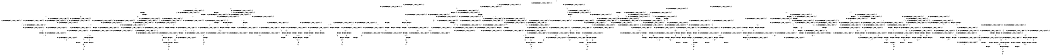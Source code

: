 digraph BCG {
size = "7, 10.5";
center = TRUE;
node [shape = circle];
0 [peripheries = 2];
0 -> 1 [label = "EX !0 !ATOMIC_EXCH_BRANCH (1, +1, TRUE, +0, 3, TRUE) !{0, 1, 2}"];
0 -> 2 [label = "EX !2 !ATOMIC_EXCH_BRANCH (1, +0, TRUE, +0, 1, TRUE) !{0, 1, 2}"];
0 -> 3 [label = "EX !1 !ATOMIC_EXCH_BRANCH (1, +1, TRUE, +1, 1, FALSE) !{0, 1, 2}"];
0 -> 4 [label = "EX !0 !ATOMIC_EXCH_BRANCH (1, +1, TRUE, +0, 3, TRUE) !{0, 1, 2}"];
1 -> 5 [label = "EX !2 !ATOMIC_EXCH_BRANCH (1, +0, TRUE, +0, 1, FALSE) !{0, 1, 2}"];
1 -> 6 [label = "EX !1 !ATOMIC_EXCH_BRANCH (1, +1, TRUE, +1, 1, TRUE) !{0, 1, 2}"];
1 -> 7 [label = "TERMINATE !0"];
2 -> 2 [label = "EX !2 !ATOMIC_EXCH_BRANCH (1, +0, TRUE, +0, 1, TRUE) !{0, 1, 2}"];
2 -> 8 [label = "EX !0 !ATOMIC_EXCH_BRANCH (1, +1, TRUE, +0, 3, TRUE) !{0, 1, 2}"];
2 -> 9 [label = "EX !1 !ATOMIC_EXCH_BRANCH (1, +1, TRUE, +1, 1, FALSE) !{0, 1, 2}"];
2 -> 10 [label = "EX !0 !ATOMIC_EXCH_BRANCH (1, +1, TRUE, +0, 3, TRUE) !{0, 1, 2}"];
3 -> 11 [label = "EX !0 !ATOMIC_EXCH_BRANCH (1, +1, TRUE, +0, 3, FALSE) !{0, 1, 2}"];
3 -> 12 [label = "EX !2 !ATOMIC_EXCH_BRANCH (1, +0, TRUE, +0, 1, FALSE) !{0, 1, 2}"];
3 -> 13 [label = "TERMINATE !1"];
3 -> 14 [label = "EX !0 !ATOMIC_EXCH_BRANCH (1, +1, TRUE, +0, 3, FALSE) !{0, 1, 2}"];
4 -> 15 [label = "EX !1 !ATOMIC_EXCH_BRANCH (1, +1, TRUE, +1, 1, TRUE) !{0, 1, 2}"];
4 -> 16 [label = "EX !2 !ATOMIC_EXCH_BRANCH (1, +0, TRUE, +0, 1, FALSE) !{0, 1, 2}"];
4 -> 17 [label = "EX !1 !ATOMIC_EXCH_BRANCH (1, +1, TRUE, +1, 1, TRUE) !{0, 1, 2}"];
4 -> 18 [label = "TERMINATE !0"];
5 -> 19 [label = "EX !1 !ATOMIC_EXCH_BRANCH (1, +1, TRUE, +1, 1, FALSE) !{0, 1, 2}"];
5 -> 20 [label = "TERMINATE !0"];
5 -> 21 [label = "TERMINATE !2"];
6 -> 6 [label = "EX !1 !ATOMIC_EXCH_BRANCH (1, +1, TRUE, +1, 1, TRUE) !{0, 1, 2}"];
6 -> 22 [label = "EX !2 !ATOMIC_EXCH_BRANCH (1, +0, TRUE, +0, 1, FALSE) !{0, 1, 2}"];
6 -> 23 [label = "TERMINATE !0"];
7 -> 24 [label = "EX !2 !ATOMIC_EXCH_BRANCH (1, +0, TRUE, +0, 1, FALSE) !{1, 2}"];
7 -> 25 [label = "EX !1 !ATOMIC_EXCH_BRANCH (1, +1, TRUE, +1, 1, TRUE) !{1, 2}"];
7 -> 26 [label = "EX !1 !ATOMIC_EXCH_BRANCH (1, +1, TRUE, +1, 1, TRUE) !{1, 2}"];
8 -> 5 [label = "EX !2 !ATOMIC_EXCH_BRANCH (1, +0, TRUE, +0, 1, FALSE) !{0, 1, 2}"];
8 -> 27 [label = "EX !1 !ATOMIC_EXCH_BRANCH (1, +1, TRUE, +1, 1, TRUE) !{0, 1, 2}"];
8 -> 28 [label = "TERMINATE !0"];
9 -> 12 [label = "EX !2 !ATOMIC_EXCH_BRANCH (1, +0, TRUE, +0, 1, FALSE) !{0, 1, 2}"];
9 -> 29 [label = "EX !0 !ATOMIC_EXCH_BRANCH (1, +1, TRUE, +0, 3, FALSE) !{0, 1, 2}"];
9 -> 30 [label = "TERMINATE !1"];
9 -> 31 [label = "EX !0 !ATOMIC_EXCH_BRANCH (1, +1, TRUE, +0, 3, FALSE) !{0, 1, 2}"];
10 -> 32 [label = "EX !1 !ATOMIC_EXCH_BRANCH (1, +1, TRUE, +1, 1, TRUE) !{0, 1, 2}"];
10 -> 16 [label = "EX !2 !ATOMIC_EXCH_BRANCH (1, +0, TRUE, +0, 1, FALSE) !{0, 1, 2}"];
10 -> 33 [label = "EX !1 !ATOMIC_EXCH_BRANCH (1, +1, TRUE, +1, 1, TRUE) !{0, 1, 2}"];
10 -> 34 [label = "TERMINATE !0"];
11 -> 11 [label = "EX !0 !ATOMIC_EXCH_BRANCH (1, +1, TRUE, +1, 2, TRUE) !{0, 1, 2}"];
11 -> 35 [label = "EX !2 !ATOMIC_EXCH_BRANCH (1, +0, TRUE, +0, 1, FALSE) !{0, 1, 2}"];
11 -> 36 [label = "TERMINATE !1"];
11 -> 14 [label = "EX !0 !ATOMIC_EXCH_BRANCH (1, +1, TRUE, +1, 2, TRUE) !{0, 1, 2}"];
12 -> 19 [label = "EX !0 !ATOMIC_EXCH_BRANCH (1, +1, TRUE, +0, 3, TRUE) !{0, 1, 2}"];
12 -> 37 [label = "TERMINATE !2"];
12 -> 38 [label = "TERMINATE !1"];
12 -> 39 [label = "EX !0 !ATOMIC_EXCH_BRANCH (1, +1, TRUE, +0, 3, TRUE) !{0, 1, 2}"];
13 -> 40 [label = "EX !0 !ATOMIC_EXCH_BRANCH (1, +1, TRUE, +0, 3, FALSE) !{0, 2}"];
13 -> 41 [label = "EX !2 !ATOMIC_EXCH_BRANCH (1, +0, TRUE, +0, 1, FALSE) !{0, 2}"];
13 -> 42 [label = "EX !0 !ATOMIC_EXCH_BRANCH (1, +1, TRUE, +0, 3, FALSE) !{0, 2}"];
14 -> 14 [label = "EX !0 !ATOMIC_EXCH_BRANCH (1, +1, TRUE, +1, 2, TRUE) !{0, 1, 2}"];
14 -> 43 [label = "EX !2 !ATOMIC_EXCH_BRANCH (1, +0, TRUE, +0, 1, FALSE) !{0, 1, 2}"];
14 -> 44 [label = "TERMINATE !1"];
15 -> 45 [label = "EX !2 !ATOMIC_EXCH_BRANCH (1, +0, TRUE, +0, 1, FALSE) !{0, 1, 2}"];
15 -> 15 [label = "EX !1 !ATOMIC_EXCH_BRANCH (1, +1, TRUE, +1, 1, TRUE) !{0, 1, 2}"];
15 -> 46 [label = "EX !2 !ATOMIC_EXCH_BRANCH (1, +0, TRUE, +0, 1, FALSE) !{0, 1, 2}"];
15 -> 47 [label = "TERMINATE !0"];
16 -> 48 [label = "EX !1 !ATOMIC_EXCH_BRANCH (1, +1, TRUE, +1, 1, FALSE) !{0, 1, 2}"];
16 -> 39 [label = "EX !1 !ATOMIC_EXCH_BRANCH (1, +1, TRUE, +1, 1, FALSE) !{0, 1, 2}"];
16 -> 49 [label = "TERMINATE !0"];
16 -> 50 [label = "TERMINATE !2"];
17 -> 15 [label = "EX !1 !ATOMIC_EXCH_BRANCH (1, +1, TRUE, +1, 1, TRUE) !{0, 1, 2}"];
17 -> 17 [label = "EX !1 !ATOMIC_EXCH_BRANCH (1, +1, TRUE, +1, 1, TRUE) !{0, 1, 2}"];
17 -> 51 [label = "EX !2 !ATOMIC_EXCH_BRANCH (1, +0, TRUE, +0, 1, FALSE) !{0, 1, 2}"];
17 -> 52 [label = "TERMINATE !0"];
18 -> 53 [label = "EX !2 !ATOMIC_EXCH_BRANCH (1, +0, TRUE, +0, 1, FALSE) !{1, 2}"];
18 -> 54 [label = "EX !1 !ATOMIC_EXCH_BRANCH (1, +1, TRUE, +1, 1, TRUE) !{1, 2}"];
19 -> 55 [label = "TERMINATE !0"];
19 -> 56 [label = "TERMINATE !2"];
19 -> 57 [label = "TERMINATE !1"];
20 -> 58 [label = "EX !1 !ATOMIC_EXCH_BRANCH (1, +1, TRUE, +1, 1, FALSE) !{1, 2}"];
20 -> 59 [label = "TERMINATE !2"];
20 -> 60 [label = "EX !1 !ATOMIC_EXCH_BRANCH (1, +1, TRUE, +1, 1, FALSE) !{1, 2}"];
21 -> 61 [label = "EX !1 !ATOMIC_EXCH_BRANCH (1, +1, TRUE, +1, 1, FALSE) !{0, 1}"];
21 -> 59 [label = "TERMINATE !0"];
22 -> 19 [label = "EX !1 !ATOMIC_EXCH_BRANCH (1, +1, TRUE, +1, 1, FALSE) !{0, 1, 2}"];
22 -> 62 [label = "TERMINATE !0"];
22 -> 63 [label = "TERMINATE !2"];
23 -> 25 [label = "EX !1 !ATOMIC_EXCH_BRANCH (1, +1, TRUE, +1, 1, TRUE) !{1, 2}"];
23 -> 64 [label = "EX !2 !ATOMIC_EXCH_BRANCH (1, +0, TRUE, +0, 1, FALSE) !{1, 2}"];
23 -> 26 [label = "EX !1 !ATOMIC_EXCH_BRANCH (1, +1, TRUE, +1, 1, TRUE) !{1, 2}"];
24 -> 58 [label = "EX !1 !ATOMIC_EXCH_BRANCH (1, +1, TRUE, +1, 1, FALSE) !{1, 2}"];
24 -> 59 [label = "TERMINATE !2"];
24 -> 60 [label = "EX !1 !ATOMIC_EXCH_BRANCH (1, +1, TRUE, +1, 1, FALSE) !{1, 2}"];
25 -> 25 [label = "EX !1 !ATOMIC_EXCH_BRANCH (1, +1, TRUE, +1, 1, TRUE) !{1, 2}"];
25 -> 64 [label = "EX !2 !ATOMIC_EXCH_BRANCH (1, +0, TRUE, +0, 1, FALSE) !{1, 2}"];
25 -> 26 [label = "EX !1 !ATOMIC_EXCH_BRANCH (1, +1, TRUE, +1, 1, TRUE) !{1, 2}"];
26 -> 65 [label = "EX !2 !ATOMIC_EXCH_BRANCH (1, +0, TRUE, +0, 1, FALSE) !{1, 2}"];
26 -> 26 [label = "EX !1 !ATOMIC_EXCH_BRANCH (1, +1, TRUE, +1, 1, TRUE) !{1, 2}"];
26 -> 66 [label = "EX !2 !ATOMIC_EXCH_BRANCH (1, +0, TRUE, +0, 1, FALSE) !{1, 2}"];
27 -> 27 [label = "EX !1 !ATOMIC_EXCH_BRANCH (1, +1, TRUE, +1, 1, TRUE) !{0, 1, 2}"];
27 -> 22 [label = "EX !2 !ATOMIC_EXCH_BRANCH (1, +0, TRUE, +0, 1, FALSE) !{0, 1, 2}"];
27 -> 67 [label = "TERMINATE !0"];
28 -> 24 [label = "EX !2 !ATOMIC_EXCH_BRANCH (1, +0, TRUE, +0, 1, FALSE) !{1, 2}"];
28 -> 68 [label = "EX !1 !ATOMIC_EXCH_BRANCH (1, +1, TRUE, +1, 1, TRUE) !{1, 2}"];
28 -> 69 [label = "EX !1 !ATOMIC_EXCH_BRANCH (1, +1, TRUE, +1, 1, TRUE) !{1, 2}"];
29 -> 29 [label = "EX !0 !ATOMIC_EXCH_BRANCH (1, +1, TRUE, +1, 2, TRUE) !{0, 1, 2}"];
29 -> 35 [label = "EX !2 !ATOMIC_EXCH_BRANCH (1, +0, TRUE, +0, 1, FALSE) !{0, 1, 2}"];
29 -> 70 [label = "TERMINATE !1"];
29 -> 31 [label = "EX !0 !ATOMIC_EXCH_BRANCH (1, +1, TRUE, +1, 2, TRUE) !{0, 1, 2}"];
30 -> 41 [label = "EX !2 !ATOMIC_EXCH_BRANCH (1, +0, TRUE, +0, 1, FALSE) !{0, 2}"];
30 -> 71 [label = "EX !0 !ATOMIC_EXCH_BRANCH (1, +1, TRUE, +0, 3, FALSE) !{0, 2}"];
30 -> 72 [label = "EX !0 !ATOMIC_EXCH_BRANCH (1, +1, TRUE, +0, 3, FALSE) !{0, 2}"];
31 -> 31 [label = "EX !0 !ATOMIC_EXCH_BRANCH (1, +1, TRUE, +1, 2, TRUE) !{0, 1, 2}"];
31 -> 43 [label = "EX !2 !ATOMIC_EXCH_BRANCH (1, +0, TRUE, +0, 1, FALSE) !{0, 1, 2}"];
31 -> 73 [label = "TERMINATE !1"];
32 -> 45 [label = "EX !2 !ATOMIC_EXCH_BRANCH (1, +0, TRUE, +0, 1, FALSE) !{0, 1, 2}"];
32 -> 32 [label = "EX !1 !ATOMIC_EXCH_BRANCH (1, +1, TRUE, +1, 1, TRUE) !{0, 1, 2}"];
32 -> 46 [label = "EX !2 !ATOMIC_EXCH_BRANCH (1, +0, TRUE, +0, 1, FALSE) !{0, 1, 2}"];
32 -> 74 [label = "TERMINATE !0"];
33 -> 32 [label = "EX !1 !ATOMIC_EXCH_BRANCH (1, +1, TRUE, +1, 1, TRUE) !{0, 1, 2}"];
33 -> 33 [label = "EX !1 !ATOMIC_EXCH_BRANCH (1, +1, TRUE, +1, 1, TRUE) !{0, 1, 2}"];
33 -> 51 [label = "EX !2 !ATOMIC_EXCH_BRANCH (1, +0, TRUE, +0, 1, FALSE) !{0, 1, 2}"];
33 -> 75 [label = "TERMINATE !0"];
34 -> 53 [label = "EX !2 !ATOMIC_EXCH_BRANCH (1, +0, TRUE, +0, 1, FALSE) !{1, 2}"];
34 -> 76 [label = "EX !1 !ATOMIC_EXCH_BRANCH (1, +1, TRUE, +1, 1, TRUE) !{1, 2}"];
35 -> 19 [label = "EX !0 !ATOMIC_EXCH_BRANCH (1, +1, TRUE, +1, 2, FALSE) !{0, 1, 2}"];
35 -> 77 [label = "TERMINATE !2"];
35 -> 78 [label = "TERMINATE !1"];
35 -> 39 [label = "EX !0 !ATOMIC_EXCH_BRANCH (1, +1, TRUE, +1, 2, FALSE) !{0, 1, 2}"];
36 -> 40 [label = "EX !0 !ATOMIC_EXCH_BRANCH (1, +1, TRUE, +1, 2, TRUE) !{0, 2}"];
36 -> 79 [label = "EX !2 !ATOMIC_EXCH_BRANCH (1, +0, TRUE, +0, 1, FALSE) !{0, 2}"];
36 -> 42 [label = "EX !0 !ATOMIC_EXCH_BRANCH (1, +1, TRUE, +1, 2, TRUE) !{0, 2}"];
37 -> 61 [label = "EX !0 !ATOMIC_EXCH_BRANCH (1, +1, TRUE, +0, 3, TRUE) !{0, 1}"];
37 -> 80 [label = "TERMINATE !1"];
37 -> 81 [label = "EX !0 !ATOMIC_EXCH_BRANCH (1, +1, TRUE, +0, 3, TRUE) !{0, 1}"];
38 -> 82 [label = "EX !0 !ATOMIC_EXCH_BRANCH (1, +1, TRUE, +0, 3, TRUE) !{0, 2}"];
38 -> 80 [label = "TERMINATE !2"];
38 -> 83 [label = "EX !0 !ATOMIC_EXCH_BRANCH (1, +1, TRUE, +0, 3, TRUE) !{0, 2}"];
39 -> 84 [label = "TERMINATE !0"];
39 -> 85 [label = "TERMINATE !2"];
39 -> 86 [label = "TERMINATE !1"];
40 -> 40 [label = "EX !0 !ATOMIC_EXCH_BRANCH (1, +1, TRUE, +1, 2, TRUE) !{0, 2}"];
40 -> 79 [label = "EX !2 !ATOMIC_EXCH_BRANCH (1, +0, TRUE, +0, 1, FALSE) !{0, 2}"];
40 -> 42 [label = "EX !0 !ATOMIC_EXCH_BRANCH (1, +1, TRUE, +1, 2, TRUE) !{0, 2}"];
41 -> 82 [label = "EX !0 !ATOMIC_EXCH_BRANCH (1, +1, TRUE, +0, 3, TRUE) !{0, 2}"];
41 -> 80 [label = "TERMINATE !2"];
41 -> 83 [label = "EX !0 !ATOMIC_EXCH_BRANCH (1, +1, TRUE, +0, 3, TRUE) !{0, 2}"];
42 -> 87 [label = "EX !2 !ATOMIC_EXCH_BRANCH (1, +0, TRUE, +0, 1, FALSE) !{0, 2}"];
42 -> 42 [label = "EX !0 !ATOMIC_EXCH_BRANCH (1, +1, TRUE, +1, 2, TRUE) !{0, 2}"];
42 -> 88 [label = "EX !2 !ATOMIC_EXCH_BRANCH (1, +0, TRUE, +0, 1, FALSE) !{0, 2}"];
43 -> 39 [label = "EX !0 !ATOMIC_EXCH_BRANCH (1, +1, TRUE, +1, 2, FALSE) !{0, 1, 2}"];
43 -> 89 [label = "TERMINATE !2"];
43 -> 90 [label = "TERMINATE !1"];
44 -> 91 [label = "EX !0 !ATOMIC_EXCH_BRANCH (1, +1, TRUE, +1, 2, TRUE) !{0, 2}"];
44 -> 92 [label = "EX !2 !ATOMIC_EXCH_BRANCH (1, +0, TRUE, +0, 1, FALSE) !{0, 2}"];
45 -> 93 [label = "EX !1 !ATOMIC_EXCH_BRANCH (1, +1, TRUE, +1, 1, FALSE) !{0, 1, 2}"];
45 -> 94 [label = "TERMINATE !0"];
45 -> 95 [label = "TERMINATE !2"];
46 -> 48 [label = "EX !1 !ATOMIC_EXCH_BRANCH (1, +1, TRUE, +1, 1, FALSE) !{0, 1, 2}"];
46 -> 96 [label = "TERMINATE !0"];
46 -> 97 [label = "TERMINATE !2"];
47 -> 98 [label = "EX !1 !ATOMIC_EXCH_BRANCH (1, +1, TRUE, +1, 1, TRUE) !{1, 2}"];
47 -> 99 [label = "EX !2 !ATOMIC_EXCH_BRANCH (1, +0, TRUE, +0, 1, FALSE) !{1, 2}"];
48 -> 100 [label = "TERMINATE !0"];
48 -> 101 [label = "TERMINATE !2"];
48 -> 102 [label = "TERMINATE !1"];
49 -> 103 [label = "EX !1 !ATOMIC_EXCH_BRANCH (1, +1, TRUE, +1, 1, FALSE) !{1, 2}"];
49 -> 104 [label = "TERMINATE !2"];
50 -> 105 [label = "EX !1 !ATOMIC_EXCH_BRANCH (1, +1, TRUE, +1, 1, FALSE) !{0, 1}"];
50 -> 104 [label = "TERMINATE !0"];
51 -> 48 [label = "EX !1 !ATOMIC_EXCH_BRANCH (1, +1, TRUE, +1, 1, FALSE) !{0, 1, 2}"];
51 -> 39 [label = "EX !1 !ATOMIC_EXCH_BRANCH (1, +1, TRUE, +1, 1, FALSE) !{0, 1, 2}"];
51 -> 106 [label = "TERMINATE !0"];
51 -> 107 [label = "TERMINATE !2"];
52 -> 54 [label = "EX !1 !ATOMIC_EXCH_BRANCH (1, +1, TRUE, +1, 1, TRUE) !{1, 2}"];
52 -> 108 [label = "EX !2 !ATOMIC_EXCH_BRANCH (1, +0, TRUE, +0, 1, FALSE) !{1, 2}"];
53 -> 103 [label = "EX !1 !ATOMIC_EXCH_BRANCH (1, +1, TRUE, +1, 1, FALSE) !{1, 2}"];
53 -> 104 [label = "TERMINATE !2"];
54 -> 54 [label = "EX !1 !ATOMIC_EXCH_BRANCH (1, +1, TRUE, +1, 1, TRUE) !{1, 2}"];
54 -> 108 [label = "EX !2 !ATOMIC_EXCH_BRANCH (1, +0, TRUE, +0, 1, FALSE) !{1, 2}"];
55 -> 109 [label = "TERMINATE !2"];
55 -> 110 [label = "TERMINATE !1"];
56 -> 109 [label = "TERMINATE !0"];
56 -> 111 [label = "TERMINATE !1"];
57 -> 110 [label = "TERMINATE !0"];
57 -> 111 [label = "TERMINATE !2"];
58 -> 109 [label = "TERMINATE !2"];
58 -> 110 [label = "TERMINATE !1"];
59 -> 112 [label = "EX !1 !ATOMIC_EXCH_BRANCH (1, +1, TRUE, +1, 1, FALSE) !{1}"];
59 -> 113 [label = "EX !1 !ATOMIC_EXCH_BRANCH (1, +1, TRUE, +1, 1, FALSE) !{1}"];
60 -> 114 [label = "TERMINATE !2"];
60 -> 115 [label = "TERMINATE !1"];
61 -> 109 [label = "TERMINATE !0"];
61 -> 111 [label = "TERMINATE !1"];
62 -> 58 [label = "EX !1 !ATOMIC_EXCH_BRANCH (1, +1, TRUE, +1, 1, FALSE) !{1, 2}"];
62 -> 116 [label = "TERMINATE !2"];
62 -> 60 [label = "EX !1 !ATOMIC_EXCH_BRANCH (1, +1, TRUE, +1, 1, FALSE) !{1, 2}"];
63 -> 61 [label = "EX !1 !ATOMIC_EXCH_BRANCH (1, +1, TRUE, +1, 1, FALSE) !{0, 1}"];
63 -> 116 [label = "TERMINATE !0"];
64 -> 58 [label = "EX !1 !ATOMIC_EXCH_BRANCH (1, +1, TRUE, +1, 1, FALSE) !{1, 2}"];
64 -> 116 [label = "TERMINATE !2"];
64 -> 60 [label = "EX !1 !ATOMIC_EXCH_BRANCH (1, +1, TRUE, +1, 1, FALSE) !{1, 2}"];
65 -> 117 [label = "EX !1 !ATOMIC_EXCH_BRANCH (1, +1, TRUE, +1, 1, FALSE) !{1, 2}"];
65 -> 118 [label = "TERMINATE !2"];
65 -> 60 [label = "EX !1 !ATOMIC_EXCH_BRANCH (1, +1, TRUE, +1, 1, FALSE) !{1, 2}"];
66 -> 60 [label = "EX !1 !ATOMIC_EXCH_BRANCH (1, +1, TRUE, +1, 1, FALSE) !{1, 2}"];
66 -> 119 [label = "TERMINATE !2"];
67 -> 68 [label = "EX !1 !ATOMIC_EXCH_BRANCH (1, +1, TRUE, +1, 1, TRUE) !{1, 2}"];
67 -> 64 [label = "EX !2 !ATOMIC_EXCH_BRANCH (1, +0, TRUE, +0, 1, FALSE) !{1, 2}"];
67 -> 69 [label = "EX !1 !ATOMIC_EXCH_BRANCH (1, +1, TRUE, +1, 1, TRUE) !{1, 2}"];
68 -> 68 [label = "EX !1 !ATOMIC_EXCH_BRANCH (1, +1, TRUE, +1, 1, TRUE) !{1, 2}"];
68 -> 64 [label = "EX !2 !ATOMIC_EXCH_BRANCH (1, +0, TRUE, +0, 1, FALSE) !{1, 2}"];
68 -> 69 [label = "EX !1 !ATOMIC_EXCH_BRANCH (1, +1, TRUE, +1, 1, TRUE) !{1, 2}"];
69 -> 65 [label = "EX !2 !ATOMIC_EXCH_BRANCH (1, +0, TRUE, +0, 1, FALSE) !{1, 2}"];
69 -> 69 [label = "EX !1 !ATOMIC_EXCH_BRANCH (1, +1, TRUE, +1, 1, TRUE) !{1, 2}"];
69 -> 66 [label = "EX !2 !ATOMIC_EXCH_BRANCH (1, +0, TRUE, +0, 1, FALSE) !{1, 2}"];
70 -> 71 [label = "EX !0 !ATOMIC_EXCH_BRANCH (1, +1, TRUE, +1, 2, TRUE) !{0, 2}"];
70 -> 79 [label = "EX !2 !ATOMIC_EXCH_BRANCH (1, +0, TRUE, +0, 1, FALSE) !{0, 2}"];
70 -> 72 [label = "EX !0 !ATOMIC_EXCH_BRANCH (1, +1, TRUE, +1, 2, TRUE) !{0, 2}"];
71 -> 71 [label = "EX !0 !ATOMIC_EXCH_BRANCH (1, +1, TRUE, +1, 2, TRUE) !{0, 2}"];
71 -> 79 [label = "EX !2 !ATOMIC_EXCH_BRANCH (1, +0, TRUE, +0, 1, FALSE) !{0, 2}"];
71 -> 72 [label = "EX !0 !ATOMIC_EXCH_BRANCH (1, +1, TRUE, +1, 2, TRUE) !{0, 2}"];
72 -> 87 [label = "EX !2 !ATOMIC_EXCH_BRANCH (1, +0, TRUE, +0, 1, FALSE) !{0, 2}"];
72 -> 72 [label = "EX !0 !ATOMIC_EXCH_BRANCH (1, +1, TRUE, +1, 2, TRUE) !{0, 2}"];
72 -> 88 [label = "EX !2 !ATOMIC_EXCH_BRANCH (1, +0, TRUE, +0, 1, FALSE) !{0, 2}"];
73 -> 120 [label = "EX !0 !ATOMIC_EXCH_BRANCH (1, +1, TRUE, +1, 2, TRUE) !{0, 2}"];
73 -> 92 [label = "EX !2 !ATOMIC_EXCH_BRANCH (1, +0, TRUE, +0, 1, FALSE) !{0, 2}"];
74 -> 121 [label = "EX !1 !ATOMIC_EXCH_BRANCH (1, +1, TRUE, +1, 1, TRUE) !{1, 2}"];
74 -> 99 [label = "EX !2 !ATOMIC_EXCH_BRANCH (1, +0, TRUE, +0, 1, FALSE) !{1, 2}"];
75 -> 76 [label = "EX !1 !ATOMIC_EXCH_BRANCH (1, +1, TRUE, +1, 1, TRUE) !{1, 2}"];
75 -> 108 [label = "EX !2 !ATOMIC_EXCH_BRANCH (1, +0, TRUE, +0, 1, FALSE) !{1, 2}"];
76 -> 76 [label = "EX !1 !ATOMIC_EXCH_BRANCH (1, +1, TRUE, +1, 1, TRUE) !{1, 2}"];
76 -> 108 [label = "EX !2 !ATOMIC_EXCH_BRANCH (1, +0, TRUE, +0, 1, FALSE) !{1, 2}"];
77 -> 61 [label = "EX !0 !ATOMIC_EXCH_BRANCH (1, +1, TRUE, +1, 2, FALSE) !{0, 1}"];
77 -> 122 [label = "TERMINATE !1"];
77 -> 81 [label = "EX !0 !ATOMIC_EXCH_BRANCH (1, +1, TRUE, +1, 2, FALSE) !{0, 1}"];
78 -> 82 [label = "EX !0 !ATOMIC_EXCH_BRANCH (1, +1, TRUE, +1, 2, FALSE) !{0, 2}"];
78 -> 122 [label = "TERMINATE !2"];
78 -> 83 [label = "EX !0 !ATOMIC_EXCH_BRANCH (1, +1, TRUE, +1, 2, FALSE) !{0, 2}"];
79 -> 82 [label = "EX !0 !ATOMIC_EXCH_BRANCH (1, +1, TRUE, +1, 2, FALSE) !{0, 2}"];
79 -> 122 [label = "TERMINATE !2"];
79 -> 83 [label = "EX !0 !ATOMIC_EXCH_BRANCH (1, +1, TRUE, +1, 2, FALSE) !{0, 2}"];
80 -> 123 [label = "EX !0 !ATOMIC_EXCH_BRANCH (1, +1, TRUE, +0, 3, TRUE) !{0}"];
80 -> 124 [label = "EX !0 !ATOMIC_EXCH_BRANCH (1, +1, TRUE, +0, 3, TRUE) !{0}"];
81 -> 125 [label = "TERMINATE !0"];
81 -> 126 [label = "TERMINATE !1"];
82 -> 110 [label = "TERMINATE !0"];
82 -> 111 [label = "TERMINATE !2"];
83 -> 127 [label = "TERMINATE !0"];
83 -> 128 [label = "TERMINATE !2"];
84 -> 129 [label = "TERMINATE !2"];
84 -> 130 [label = "TERMINATE !1"];
85 -> 129 [label = "TERMINATE !0"];
85 -> 131 [label = "TERMINATE !1"];
86 -> 130 [label = "TERMINATE !0"];
86 -> 131 [label = "TERMINATE !2"];
87 -> 132 [label = "EX !0 !ATOMIC_EXCH_BRANCH (1, +1, TRUE, +1, 2, FALSE) !{0, 2}"];
87 -> 133 [label = "TERMINATE !2"];
87 -> 83 [label = "EX !0 !ATOMIC_EXCH_BRANCH (1, +1, TRUE, +1, 2, FALSE) !{0, 2}"];
88 -> 83 [label = "EX !0 !ATOMIC_EXCH_BRANCH (1, +1, TRUE, +1, 2, FALSE) !{0, 2}"];
88 -> 134 [label = "TERMINATE !2"];
89 -> 105 [label = "EX !0 !ATOMIC_EXCH_BRANCH (1, +1, TRUE, +1, 2, FALSE) !{0, 1}"];
89 -> 135 [label = "TERMINATE !1"];
90 -> 136 [label = "EX !0 !ATOMIC_EXCH_BRANCH (1, +1, TRUE, +1, 2, FALSE) !{0, 2}"];
90 -> 135 [label = "TERMINATE !2"];
91 -> 91 [label = "EX !0 !ATOMIC_EXCH_BRANCH (1, +1, TRUE, +1, 2, TRUE) !{0, 2}"];
91 -> 92 [label = "EX !2 !ATOMIC_EXCH_BRANCH (1, +0, TRUE, +0, 1, FALSE) !{0, 2}"];
92 -> 136 [label = "EX !0 !ATOMIC_EXCH_BRANCH (1, +1, TRUE, +1, 2, FALSE) !{0, 2}"];
92 -> 135 [label = "TERMINATE !2"];
93 -> 137 [label = "TERMINATE !0"];
93 -> 138 [label = "TERMINATE !2"];
93 -> 139 [label = "TERMINATE !1"];
94 -> 140 [label = "EX !1 !ATOMIC_EXCH_BRANCH (1, +1, TRUE, +1, 1, FALSE) !{1, 2}"];
94 -> 141 [label = "TERMINATE !2"];
95 -> 142 [label = "EX !1 !ATOMIC_EXCH_BRANCH (1, +1, TRUE, +1, 1, FALSE) !{0, 1}"];
95 -> 141 [label = "TERMINATE !0"];
96 -> 143 [label = "EX !1 !ATOMIC_EXCH_BRANCH (1, +1, TRUE, +1, 1, FALSE) !{1, 2}"];
96 -> 144 [label = "TERMINATE !2"];
97 -> 145 [label = "EX !1 !ATOMIC_EXCH_BRANCH (1, +1, TRUE, +1, 1, FALSE) !{0, 1}"];
97 -> 144 [label = "TERMINATE !0"];
98 -> 98 [label = "EX !1 !ATOMIC_EXCH_BRANCH (1, +1, TRUE, +1, 1, TRUE) !{1, 2}"];
98 -> 99 [label = "EX !2 !ATOMIC_EXCH_BRANCH (1, +0, TRUE, +0, 1, FALSE) !{1, 2}"];
99 -> 143 [label = "EX !1 !ATOMIC_EXCH_BRANCH (1, +1, TRUE, +1, 1, FALSE) !{1, 2}"];
99 -> 144 [label = "TERMINATE !2"];
100 -> 146 [label = "TERMINATE !2"];
100 -> 147 [label = "TERMINATE !1"];
101 -> 146 [label = "TERMINATE !0"];
101 -> 148 [label = "TERMINATE !1"];
102 -> 147 [label = "TERMINATE !0"];
102 -> 148 [label = "TERMINATE !2"];
103 -> 129 [label = "TERMINATE !2"];
103 -> 130 [label = "TERMINATE !1"];
104 -> 149 [label = "EX !1 !ATOMIC_EXCH_BRANCH (1, +1, TRUE, +1, 1, FALSE) !{1}"];
105 -> 129 [label = "TERMINATE !0"];
105 -> 131 [label = "TERMINATE !1"];
106 -> 103 [label = "EX !1 !ATOMIC_EXCH_BRANCH (1, +1, TRUE, +1, 1, FALSE) !{1, 2}"];
106 -> 150 [label = "TERMINATE !2"];
107 -> 105 [label = "EX !1 !ATOMIC_EXCH_BRANCH (1, +1, TRUE, +1, 1, FALSE) !{0, 1}"];
107 -> 150 [label = "TERMINATE !0"];
108 -> 103 [label = "EX !1 !ATOMIC_EXCH_BRANCH (1, +1, TRUE, +1, 1, FALSE) !{1, 2}"];
108 -> 150 [label = "TERMINATE !2"];
109 -> 151 [label = "TERMINATE !1"];
110 -> 151 [label = "TERMINATE !2"];
111 -> 151 [label = "TERMINATE !0"];
112 -> 151 [label = "TERMINATE !1"];
113 -> 152 [label = "TERMINATE !1"];
114 -> 153 [label = "TERMINATE !1"];
115 -> 153 [label = "TERMINATE !2"];
116 -> 112 [label = "EX !1 !ATOMIC_EXCH_BRANCH (1, +1, TRUE, +1, 1, FALSE) !{1}"];
116 -> 113 [label = "EX !1 !ATOMIC_EXCH_BRANCH (1, +1, TRUE, +1, 1, FALSE) !{1}"];
117 -> 154 [label = "TERMINATE !2"];
117 -> 155 [label = "TERMINATE !1"];
118 -> 156 [label = "EX !1 !ATOMIC_EXCH_BRANCH (1, +1, TRUE, +1, 1, FALSE) !{1}"];
119 -> 157 [label = "EX !1 !ATOMIC_EXCH_BRANCH (1, +1, TRUE, +1, 1, FALSE) !{1}"];
120 -> 120 [label = "EX !0 !ATOMIC_EXCH_BRANCH (1, +1, TRUE, +1, 2, TRUE) !{0, 2}"];
120 -> 92 [label = "EX !2 !ATOMIC_EXCH_BRANCH (1, +0, TRUE, +0, 1, FALSE) !{0, 2}"];
121 -> 121 [label = "EX !1 !ATOMIC_EXCH_BRANCH (1, +1, TRUE, +1, 1, TRUE) !{1, 2}"];
121 -> 99 [label = "EX !2 !ATOMIC_EXCH_BRANCH (1, +0, TRUE, +0, 1, FALSE) !{1, 2}"];
122 -> 123 [label = "EX !0 !ATOMIC_EXCH_BRANCH (1, +1, TRUE, +1, 2, FALSE) !{0}"];
122 -> 124 [label = "EX !0 !ATOMIC_EXCH_BRANCH (1, +1, TRUE, +1, 2, FALSE) !{0}"];
123 -> 151 [label = "TERMINATE !0"];
124 -> 158 [label = "TERMINATE !0"];
125 -> 159 [label = "TERMINATE !1"];
126 -> 159 [label = "TERMINATE !0"];
127 -> 160 [label = "TERMINATE !2"];
128 -> 160 [label = "TERMINATE !0"];
129 -> 161 [label = "TERMINATE !1"];
130 -> 161 [label = "TERMINATE !2"];
131 -> 161 [label = "TERMINATE !0"];
132 -> 162 [label = "TERMINATE !0"];
132 -> 163 [label = "TERMINATE !2"];
133 -> 164 [label = "EX !0 !ATOMIC_EXCH_BRANCH (1, +1, TRUE, +1, 2, FALSE) !{0}"];
134 -> 165 [label = "EX !0 !ATOMIC_EXCH_BRANCH (1, +1, TRUE, +1, 2, FALSE) !{0}"];
135 -> 166 [label = "EX !0 !ATOMIC_EXCH_BRANCH (1, +1, TRUE, +1, 2, FALSE) !{0}"];
136 -> 130 [label = "TERMINATE !0"];
136 -> 131 [label = "TERMINATE !2"];
137 -> 167 [label = "TERMINATE !2"];
137 -> 168 [label = "TERMINATE !1"];
138 -> 167 [label = "TERMINATE !0"];
138 -> 169 [label = "TERMINATE !1"];
139 -> 168 [label = "TERMINATE !0"];
139 -> 169 [label = "TERMINATE !2"];
140 -> 167 [label = "TERMINATE !2"];
140 -> 168 [label = "TERMINATE !1"];
141 -> 170 [label = "EX !1 !ATOMIC_EXCH_BRANCH (1, +1, TRUE, +1, 1, FALSE) !{1}"];
142 -> 167 [label = "TERMINATE !0"];
142 -> 169 [label = "TERMINATE !1"];
143 -> 146 [label = "TERMINATE !2"];
143 -> 147 [label = "TERMINATE !1"];
144 -> 171 [label = "EX !1 !ATOMIC_EXCH_BRANCH (1, +1, TRUE, +1, 1, FALSE) !{1}"];
145 -> 146 [label = "TERMINATE !0"];
145 -> 148 [label = "TERMINATE !1"];
146 -> 172 [label = "TERMINATE !1"];
147 -> 172 [label = "TERMINATE !2"];
148 -> 172 [label = "TERMINATE !0"];
149 -> 161 [label = "TERMINATE !1"];
150 -> 149 [label = "EX !1 !ATOMIC_EXCH_BRANCH (1, +1, TRUE, +1, 1, FALSE) !{1}"];
151 -> 173 [label = "exit"];
152 -> 174 [label = "exit"];
153 -> 175 [label = "exit"];
154 -> 176 [label = "TERMINATE !1"];
155 -> 176 [label = "TERMINATE !2"];
156 -> 176 [label = "TERMINATE !1"];
157 -> 153 [label = "TERMINATE !1"];
158 -> 177 [label = "exit"];
159 -> 178 [label = "exit"];
160 -> 179 [label = "exit"];
161 -> 180 [label = "exit"];
162 -> 181 [label = "TERMINATE !2"];
163 -> 181 [label = "TERMINATE !0"];
164 -> 181 [label = "TERMINATE !0"];
165 -> 160 [label = "TERMINATE !0"];
166 -> 161 [label = "TERMINATE !0"];
167 -> 182 [label = "TERMINATE !1"];
168 -> 182 [label = "TERMINATE !2"];
169 -> 182 [label = "TERMINATE !0"];
170 -> 182 [label = "TERMINATE !1"];
171 -> 172 [label = "TERMINATE !1"];
172 -> 183 [label = "exit"];
176 -> 184 [label = "exit"];
181 -> 185 [label = "exit"];
182 -> 186 [label = "exit"];
}
